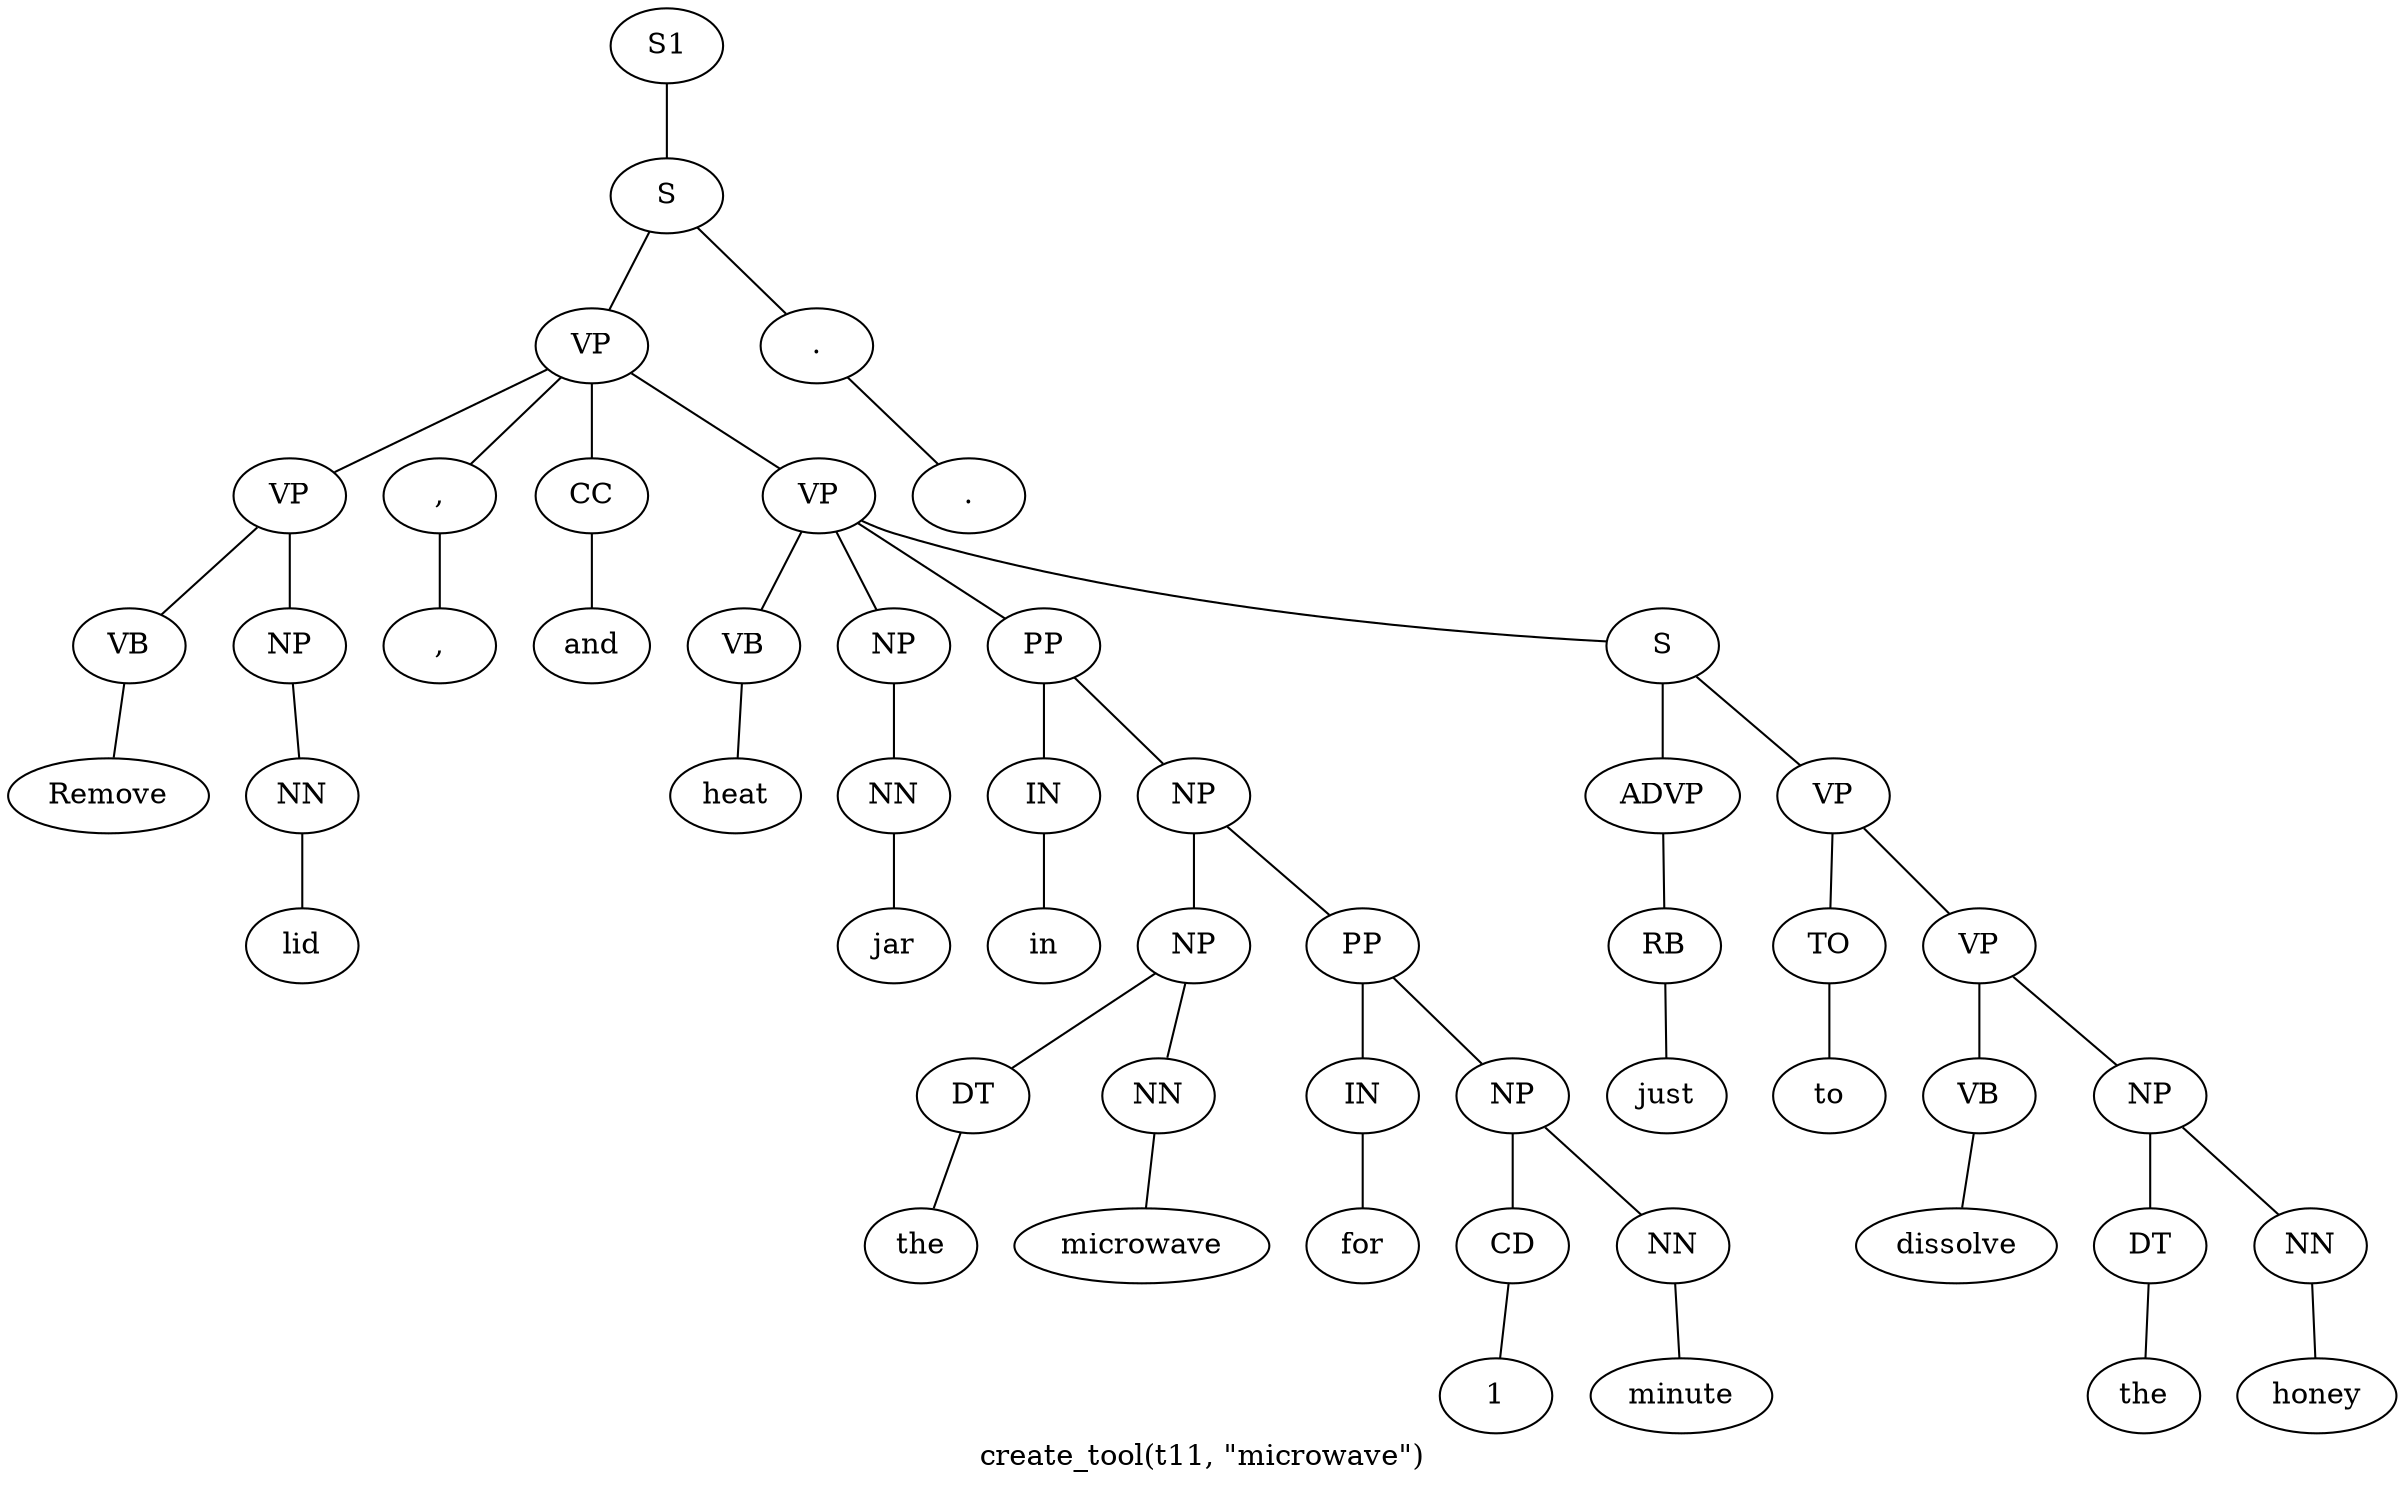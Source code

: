 graph SyntaxGraph {
	label = "create_tool(t11, \"microwave\")";
	Node0 [label="S1"];
	Node1 [label="S"];
	Node2 [label="VP"];
	Node3 [label="VP"];
	Node4 [label="VB"];
	Node5 [label="Remove"];
	Node6 [label="NP"];
	Node7 [label="NN"];
	Node8 [label="lid"];
	Node9 [label=","];
	Node10 [label=","];
	Node11 [label="CC"];
	Node12 [label="and"];
	Node13 [label="VP"];
	Node14 [label="VB"];
	Node15 [label="heat"];
	Node16 [label="NP"];
	Node17 [label="NN"];
	Node18 [label="jar"];
	Node19 [label="PP"];
	Node20 [label="IN"];
	Node21 [label="in"];
	Node22 [label="NP"];
	Node23 [label="NP"];
	Node24 [label="DT"];
	Node25 [label="the"];
	Node26 [label="NN"];
	Node27 [label="microwave"];
	Node28 [label="PP"];
	Node29 [label="IN"];
	Node30 [label="for"];
	Node31 [label="NP"];
	Node32 [label="CD"];
	Node33 [label="1"];
	Node34 [label="NN"];
	Node35 [label="minute"];
	Node36 [label="S"];
	Node37 [label="ADVP"];
	Node38 [label="RB"];
	Node39 [label="just"];
	Node40 [label="VP"];
	Node41 [label="TO"];
	Node42 [label="to"];
	Node43 [label="VP"];
	Node44 [label="VB"];
	Node45 [label="dissolve"];
	Node46 [label="NP"];
	Node47 [label="DT"];
	Node48 [label="the"];
	Node49 [label="NN"];
	Node50 [label="honey"];
	Node51 [label="."];
	Node52 [label="."];

	Node0 -- Node1;
	Node1 -- Node2;
	Node1 -- Node51;
	Node2 -- Node3;
	Node2 -- Node9;
	Node2 -- Node11;
	Node2 -- Node13;
	Node3 -- Node4;
	Node3 -- Node6;
	Node4 -- Node5;
	Node6 -- Node7;
	Node7 -- Node8;
	Node9 -- Node10;
	Node11 -- Node12;
	Node13 -- Node14;
	Node13 -- Node16;
	Node13 -- Node19;
	Node13 -- Node36;
	Node14 -- Node15;
	Node16 -- Node17;
	Node17 -- Node18;
	Node19 -- Node20;
	Node19 -- Node22;
	Node20 -- Node21;
	Node22 -- Node23;
	Node22 -- Node28;
	Node23 -- Node24;
	Node23 -- Node26;
	Node24 -- Node25;
	Node26 -- Node27;
	Node28 -- Node29;
	Node28 -- Node31;
	Node29 -- Node30;
	Node31 -- Node32;
	Node31 -- Node34;
	Node32 -- Node33;
	Node34 -- Node35;
	Node36 -- Node37;
	Node36 -- Node40;
	Node37 -- Node38;
	Node38 -- Node39;
	Node40 -- Node41;
	Node40 -- Node43;
	Node41 -- Node42;
	Node43 -- Node44;
	Node43 -- Node46;
	Node44 -- Node45;
	Node46 -- Node47;
	Node46 -- Node49;
	Node47 -- Node48;
	Node49 -- Node50;
	Node51 -- Node52;
}